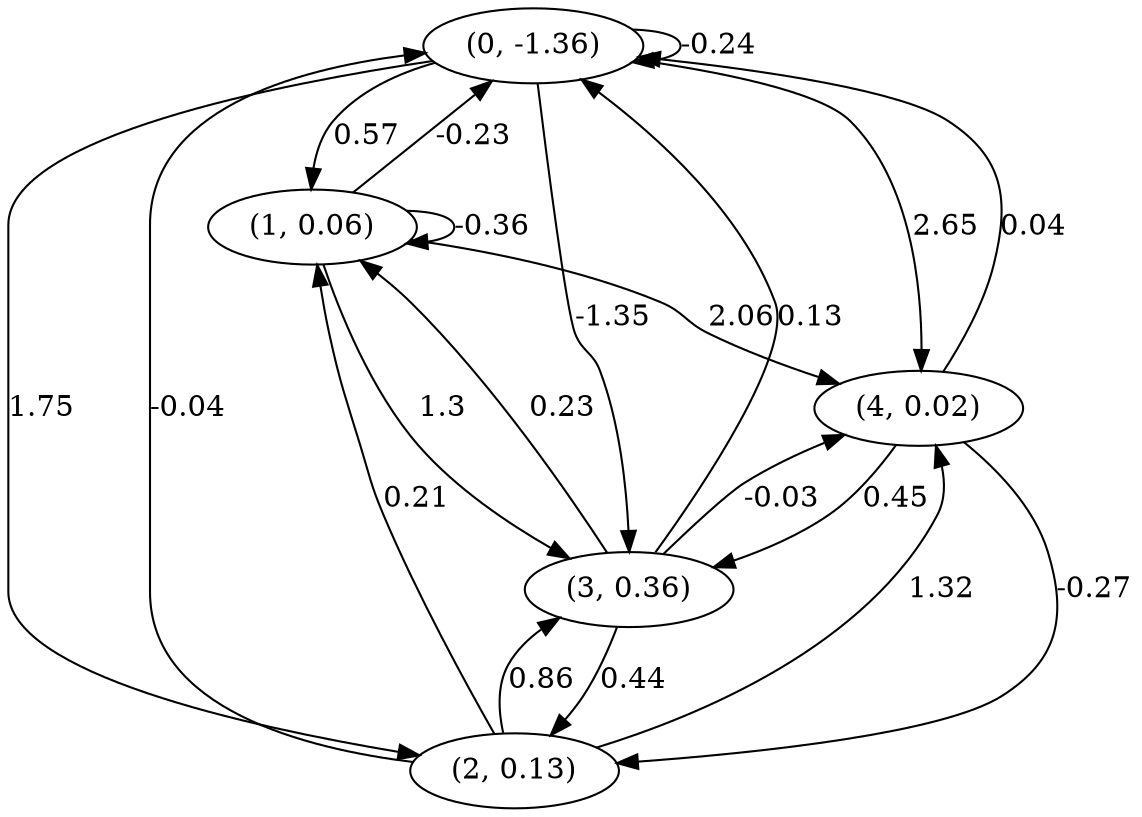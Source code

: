 digraph {
    0 [ label = "(0, -1.36)" ]
    1 [ label = "(1, 0.06)" ]
    2 [ label = "(2, 0.13)" ]
    3 [ label = "(3, 0.36)" ]
    4 [ label = "(4, 0.02)" ]
    0 -> 0 [ label = "-0.24" ]
    1 -> 1 [ label = "-0.36" ]
    1 -> 0 [ label = "-0.23" ]
    2 -> 0 [ label = "-0.04" ]
    3 -> 0 [ label = "0.13" ]
    4 -> 0 [ label = "0.04" ]
    0 -> 1 [ label = "0.57" ]
    2 -> 1 [ label = "0.21" ]
    3 -> 1 [ label = "0.23" ]
    0 -> 2 [ label = "1.75" ]
    3 -> 2 [ label = "0.44" ]
    4 -> 2 [ label = "-0.27" ]
    0 -> 3 [ label = "-1.35" ]
    1 -> 3 [ label = "1.3" ]
    2 -> 3 [ label = "0.86" ]
    4 -> 3 [ label = "0.45" ]
    0 -> 4 [ label = "2.65" ]
    1 -> 4 [ label = "2.06" ]
    2 -> 4 [ label = "1.32" ]
    3 -> 4 [ label = "-0.03" ]
}

